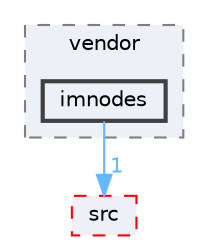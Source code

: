 digraph "C:/shortPath/28_11_HGE/HorizonEngine2D/HorizonEngine/vendor/imnodes"
{
 // LATEX_PDF_SIZE
  bgcolor="transparent";
  edge [fontname=Helvetica,fontsize=10,labelfontname=Helvetica,labelfontsize=10];
  node [fontname=Helvetica,fontsize=10,shape=box,height=0.2,width=0.4];
  compound=true
  subgraph clusterdir_f43a3dfde1b62eae6c373e47e837b703 {
    graph [ bgcolor="#edf0f7", pencolor="grey50", label="vendor", fontname=Helvetica,fontsize=10 style="filled,dashed", URL="dir_f43a3dfde1b62eae6c373e47e837b703.html",tooltip=""]
  dir_bb67ca663f674bbd3c313919143db9fb [label="imnodes", fillcolor="#edf0f7", color="grey25", style="filled,bold", URL="dir_bb67ca663f674bbd3c313919143db9fb.html",tooltip=""];
  }
  dir_07f21f2928898664b83e945f6752cc65 [label="src", fillcolor="#edf0f7", color="red", style="filled,dashed", URL="dir_07f21f2928898664b83e945f6752cc65.html",tooltip=""];
  dir_bb67ca663f674bbd3c313919143db9fb->dir_07f21f2928898664b83e945f6752cc65 [headlabel="1", labeldistance=1.5 headhref="dir_000017_000035.html" color="steelblue1" fontcolor="steelblue1"];
}
